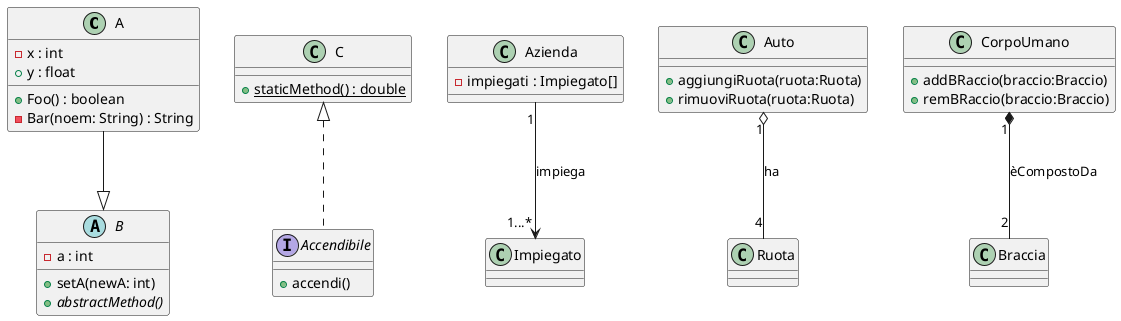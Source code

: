 @startuml

' CD = diagramma di struttura STATICO

class A {
    - x : int
    + y : float
    +Foo() : boolean
    - Bar(noem: String) : String

}

class C {
    + {static} staticMethod() : double
}

class Azienda {
    - impiegati : Impiegato[]
}

class Impiegato {

}

abstract class B {
    - a : int
    + setA(newA: int)
    + {abstract} abstractMethod()
}

interface Accendibile {
    + accendi()
}


' Ereditarietà tra class
A --|> B

' Realizzaione di interfacce
C <|.. Accendibile

' Associazioni tra classi
Azienda "1" --> "1...*" Impiegato : impiega

' Associazioni parte-tutto
class Auto {
    + aggiungiRuota(ruota:Ruota)
    + rimuoviRuota(ruota:Ruota)
}
class Ruota{
}

class CorpoUmano{
    + addBRaccio(braccio:Braccio)
    + remBRaccio(braccio:Braccio)
}
class Braccia{
}


Auto "1" o-- "4" Ruota : ha
CorpoUmano "1" *-- "2" Braccia : èCompostoDa
@enduml